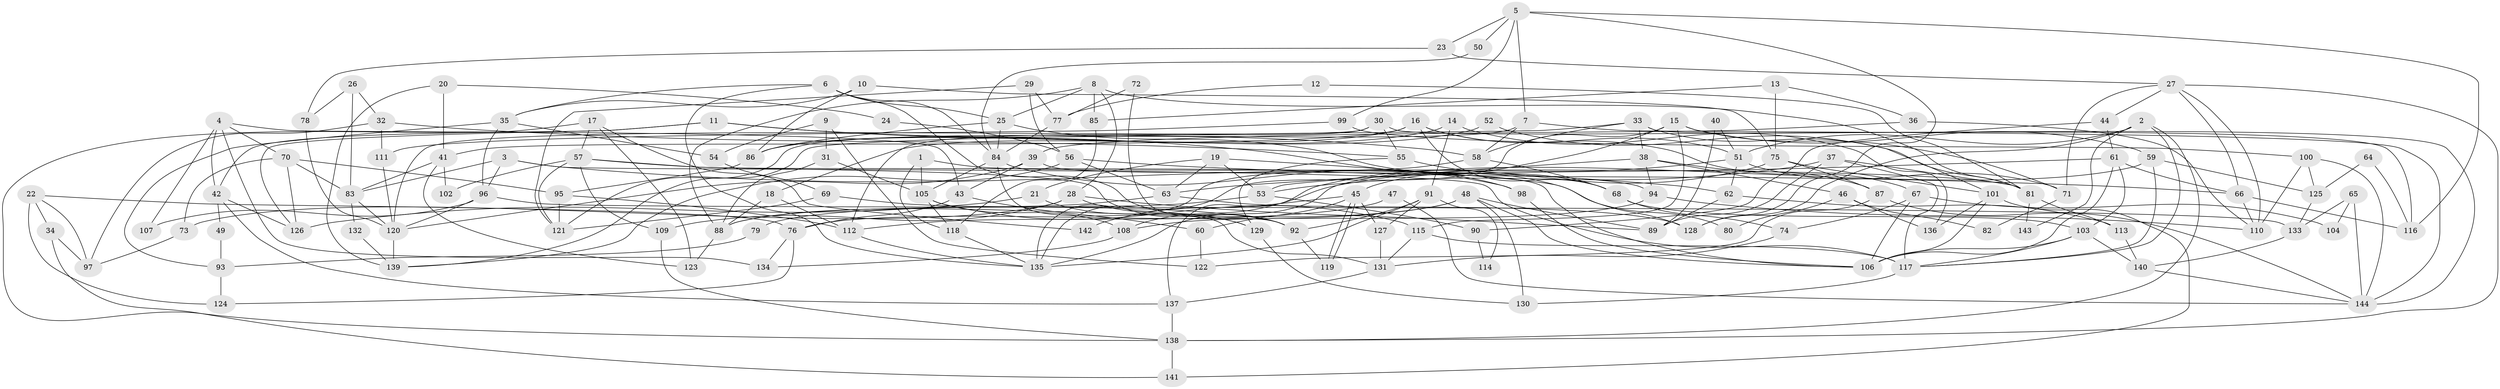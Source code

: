 // coarse degree distribution, {4: 0.23404255319148937, 9: 0.07446808510638298, 6: 0.11702127659574468, 5: 0.1595744680851064, 7: 0.06382978723404255, 10: 0.031914893617021274, 8: 0.0425531914893617, 3: 0.1702127659574468, 2: 0.10638297872340426}
// Generated by graph-tools (version 1.1) at 2025/42/03/06/25 10:42:01]
// undirected, 144 vertices, 288 edges
graph export_dot {
graph [start="1"]
  node [color=gray90,style=filled];
  1;
  2;
  3;
  4;
  5;
  6;
  7;
  8;
  9;
  10;
  11;
  12;
  13;
  14;
  15;
  16;
  17;
  18;
  19;
  20;
  21;
  22;
  23;
  24;
  25;
  26;
  27;
  28;
  29;
  30;
  31;
  32;
  33;
  34;
  35;
  36;
  37;
  38;
  39;
  40;
  41;
  42;
  43;
  44;
  45;
  46;
  47;
  48;
  49;
  50;
  51;
  52;
  53;
  54;
  55;
  56;
  57;
  58;
  59;
  60;
  61;
  62;
  63;
  64;
  65;
  66;
  67;
  68;
  69;
  70;
  71;
  72;
  73;
  74;
  75;
  76;
  77;
  78;
  79;
  80;
  81;
  82;
  83;
  84;
  85;
  86;
  87;
  88;
  89;
  90;
  91;
  92;
  93;
  94;
  95;
  96;
  97;
  98;
  99;
  100;
  101;
  102;
  103;
  104;
  105;
  106;
  107;
  108;
  109;
  110;
  111;
  112;
  113;
  114;
  115;
  116;
  117;
  118;
  119;
  120;
  121;
  122;
  123;
  124;
  125;
  126;
  127;
  128;
  129;
  130;
  131;
  132;
  133;
  134;
  135;
  136;
  137;
  138;
  139;
  140;
  141;
  142;
  143;
  144;
  1 -- 118;
  1 -- 81;
  1 -- 105;
  2 -- 128;
  2 -- 51;
  2 -- 117;
  2 -- 138;
  2 -- 143;
  3 -- 62;
  3 -- 117;
  3 -- 83;
  3 -- 96;
  4 -- 43;
  4 -- 70;
  4 -- 42;
  4 -- 107;
  4 -- 134;
  5 -- 23;
  5 -- 128;
  5 -- 7;
  5 -- 50;
  5 -- 99;
  5 -- 116;
  6 -- 35;
  6 -- 25;
  6 -- 84;
  6 -- 92;
  6 -- 135;
  7 -- 58;
  7 -- 121;
  7 -- 144;
  8 -- 88;
  8 -- 28;
  8 -- 25;
  8 -- 81;
  8 -- 85;
  9 -- 31;
  9 -- 54;
  9 -- 122;
  10 -- 75;
  10 -- 86;
  10 -- 35;
  11 -- 42;
  11 -- 58;
  11 -- 98;
  11 -- 126;
  12 -- 81;
  12 -- 77;
  13 -- 85;
  13 -- 36;
  13 -- 75;
  14 -- 86;
  14 -- 91;
  14 -- 136;
  15 -- 45;
  15 -- 115;
  15 -- 59;
  15 -- 71;
  15 -- 135;
  16 -- 67;
  16 -- 51;
  16 -- 18;
  16 -- 41;
  16 -- 68;
  17 -- 123;
  17 -- 138;
  17 -- 57;
  17 -- 142;
  18 -- 112;
  18 -- 88;
  19 -- 21;
  19 -- 53;
  19 -- 63;
  19 -- 80;
  20 -- 139;
  20 -- 41;
  20 -- 24;
  21 -- 129;
  21 -- 126;
  22 -- 34;
  22 -- 76;
  22 -- 97;
  22 -- 124;
  23 -- 27;
  23 -- 78;
  24 -- 56;
  25 -- 84;
  25 -- 86;
  25 -- 128;
  26 -- 32;
  26 -- 83;
  26 -- 78;
  27 -- 110;
  27 -- 66;
  27 -- 44;
  27 -- 71;
  27 -- 138;
  28 -- 129;
  28 -- 109;
  28 -- 73;
  28 -- 89;
  29 -- 121;
  29 -- 56;
  29 -- 77;
  30 -- 116;
  30 -- 120;
  30 -- 55;
  30 -- 112;
  31 -- 88;
  31 -- 105;
  32 -- 55;
  32 -- 97;
  32 -- 111;
  33 -- 144;
  33 -- 101;
  33 -- 38;
  33 -- 58;
  33 -- 139;
  34 -- 141;
  34 -- 97;
  35 -- 96;
  35 -- 54;
  35 -- 93;
  36 -- 39;
  36 -- 110;
  37 -- 89;
  37 -- 117;
  37 -- 53;
  37 -- 81;
  38 -- 87;
  38 -- 46;
  38 -- 53;
  38 -- 94;
  39 -- 106;
  39 -- 43;
  39 -- 120;
  40 -- 51;
  40 -- 89;
  41 -- 83;
  41 -- 102;
  41 -- 123;
  42 -- 137;
  42 -- 49;
  42 -- 126;
  43 -- 76;
  43 -- 60;
  44 -- 61;
  44 -- 90;
  45 -- 119;
  45 -- 119;
  45 -- 127;
  45 -- 60;
  45 -- 142;
  46 -- 136;
  46 -- 80;
  46 -- 82;
  47 -- 112;
  47 -- 144;
  48 -- 106;
  48 -- 88;
  48 -- 76;
  48 -- 89;
  48 -- 130;
  49 -- 93;
  50 -- 84;
  51 -- 71;
  51 -- 62;
  51 -- 137;
  52 -- 86;
  52 -- 81;
  53 -- 79;
  53 -- 90;
  54 -- 69;
  55 -- 68;
  55 -- 129;
  56 -- 66;
  56 -- 63;
  56 -- 139;
  57 -- 121;
  57 -- 92;
  57 -- 94;
  57 -- 102;
  57 -- 109;
  58 -- 135;
  58 -- 68;
  59 -- 135;
  59 -- 117;
  59 -- 125;
  60 -- 122;
  61 -- 106;
  61 -- 103;
  61 -- 63;
  61 -- 66;
  62 -- 113;
  62 -- 89;
  63 -- 88;
  63 -- 128;
  64 -- 116;
  64 -- 125;
  65 -- 133;
  65 -- 144;
  65 -- 104;
  66 -- 110;
  66 -- 116;
  67 -- 106;
  67 -- 74;
  67 -- 104;
  68 -- 74;
  68 -- 103;
  69 -- 92;
  69 -- 121;
  70 -- 83;
  70 -- 126;
  70 -- 73;
  70 -- 95;
  71 -- 82;
  72 -- 77;
  72 -- 92;
  73 -- 97;
  74 -- 131;
  75 -- 108;
  75 -- 87;
  75 -- 101;
  76 -- 134;
  76 -- 124;
  77 -- 84;
  78 -- 120;
  79 -- 93;
  81 -- 113;
  81 -- 143;
  83 -- 120;
  83 -- 132;
  84 -- 105;
  84 -- 98;
  84 -- 131;
  85 -- 118;
  86 -- 95;
  87 -- 144;
  87 -- 122;
  88 -- 123;
  90 -- 114;
  91 -- 92;
  91 -- 135;
  91 -- 114;
  91 -- 127;
  92 -- 119;
  93 -- 124;
  94 -- 108;
  94 -- 110;
  95 -- 112;
  95 -- 121;
  96 -- 120;
  96 -- 107;
  96 -- 133;
  98 -- 106;
  99 -- 111;
  99 -- 100;
  100 -- 125;
  100 -- 110;
  100 -- 144;
  101 -- 106;
  101 -- 136;
  101 -- 141;
  103 -- 117;
  103 -- 106;
  103 -- 140;
  105 -- 115;
  105 -- 108;
  105 -- 118;
  108 -- 134;
  109 -- 138;
  111 -- 120;
  112 -- 135;
  113 -- 140;
  115 -- 117;
  115 -- 131;
  117 -- 130;
  118 -- 135;
  120 -- 139;
  125 -- 133;
  127 -- 131;
  129 -- 130;
  131 -- 137;
  132 -- 139;
  133 -- 140;
  137 -- 138;
  138 -- 141;
  140 -- 144;
}
